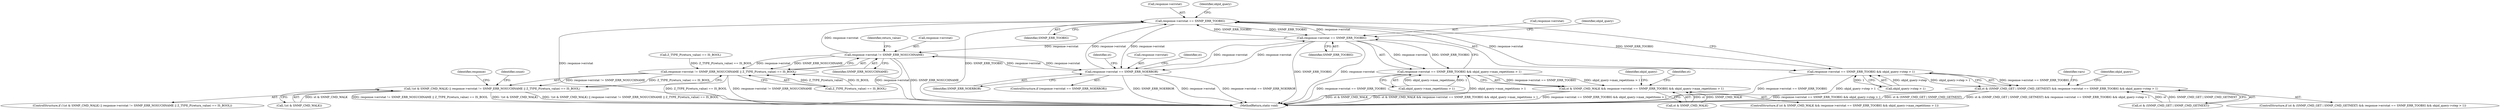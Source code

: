 digraph "0_php_cab1c3b3708eead315e033359d07049b23b147a3_5@pointer" {
"1001019" [label="(Call,response->errstat == SNMP_ERR_TOOBIG)"];
"1000976" [label="(Call,response->errstat != SNMP_ERR_NOSUCHNAME)"];
"1000947" [label="(Call,response->errstat == SNMP_ERR_TOOBIG)"];
"1000470" [label="(Call,response->errstat == SNMP_ERR_NOERROR)"];
"1001019" [label="(Call,response->errstat == SNMP_ERR_TOOBIG)"];
"1000946" [label="(Call,response->errstat == SNMP_ERR_TOOBIG && objid_query->max_repetitions > 1)"];
"1000942" [label="(Call,st & SNMP_CMD_WALK && response->errstat == SNMP_ERR_TOOBIG && objid_query->max_repetitions > 1)"];
"1000975" [label="(Call,response->errstat != SNMP_ERR_NOSUCHNAME || Z_TYPE_P(return_value) == IS_BOOL)"];
"1000970" [label="(Call,!(st & SNMP_CMD_WALK) || response->errstat != SNMP_ERR_NOSUCHNAME || Z_TYPE_P(return_value) == IS_BOOL)"];
"1001018" [label="(Call,response->errstat == SNMP_ERR_TOOBIG && objid_query->step > 1)"];
"1001012" [label="(Call,st & (SNMP_CMD_GET | SNMP_CMD_GETNEXT) && response->errstat == SNMP_ERR_TOOBIG && objid_query->step > 1)"];
"1000943" [label="(Call,st & SNMP_CMD_WALK)"];
"1000976" [label="(Call,response->errstat != SNMP_ERR_NOSUCHNAME)"];
"1001020" [label="(Call,response->errstat)"];
"1001023" [label="(Identifier,SNMP_ERR_TOOBIG)"];
"1000946" [label="(Call,response->errstat == SNMP_ERR_TOOBIG && objid_query->max_repetitions > 1)"];
"1000948" [label="(Call,response->errstat)"];
"1000954" [label="(Identifier,objid_query)"];
"1000952" [label="(Call,objid_query->max_repetitions > 1)"];
"1001152" [label="(Identifier,response)"];
"1001024" [label="(Call,objid_query->step > 1)"];
"1000474" [label="(Identifier,SNMP_ERR_NOERROR)"];
"1000971" [label="(Call,!(st & SNMP_CMD_WALK))"];
"1001011" [label="(ControlStructure,if (st & (SNMP_CMD_GET | SNMP_CMD_GETNEXT) && response->errstat == SNMP_ERR_TOOBIG && objid_query->step > 1))"];
"1001026" [label="(Identifier,objid_query)"];
"1001019" [label="(Call,response->errstat == SNMP_ERR_TOOBIG)"];
"1001012" [label="(Call,st & (SNMP_CMD_GET | SNMP_CMD_GETNEXT) && response->errstat == SNMP_ERR_TOOBIG && objid_query->step > 1)"];
"1000620" [label="(Call,Z_TYPE_P(return_value) == IS_BOOL)"];
"1001062" [label="(Identifier,vars)"];
"1000960" [label="(Identifier,objid_query)"];
"1000471" [label="(Call,response->errstat)"];
"1001158" [label="(MethodReturn,static void)"];
"1000983" [label="(Identifier,return_value)"];
"1000969" [label="(ControlStructure,if (!(st & SNMP_CMD_WALK) || response->errstat != SNMP_ERR_NOSUCHNAME || Z_TYPE_P(return_value) == IS_BOOL))"];
"1001013" [label="(Call,st & (SNMP_CMD_GET | SNMP_CMD_GETNEXT))"];
"1000470" [label="(Call,response->errstat == SNMP_ERR_NOERROR)"];
"1000980" [label="(Identifier,SNMP_ERR_NOSUCHNAME)"];
"1001018" [label="(Call,response->errstat == SNMP_ERR_TOOBIG && objid_query->step > 1)"];
"1000944" [label="(Identifier,st)"];
"1000947" [label="(Call,response->errstat == SNMP_ERR_TOOBIG)"];
"1000975" [label="(Call,response->errstat != SNMP_ERR_NOSUCHNAME || Z_TYPE_P(return_value) == IS_BOOL)"];
"1000977" [label="(Call,response->errstat)"];
"1000469" [label="(ControlStructure,if (response->errstat == SNMP_ERR_NOERROR))"];
"1000981" [label="(Call,Z_TYPE_P(return_value) == IS_BOOL)"];
"1001032" [label="(Identifier,objid_query)"];
"1000951" [label="(Identifier,SNMP_ERR_TOOBIG)"];
"1000989" [label="(Identifier,count)"];
"1000973" [label="(Identifier,st)"];
"1000942" [label="(Call,st & SNMP_CMD_WALK && response->errstat == SNMP_ERR_TOOBIG && objid_query->max_repetitions > 1)"];
"1000478" [label="(Identifier,st)"];
"1000970" [label="(Call,!(st & SNMP_CMD_WALK) || response->errstat != SNMP_ERR_NOSUCHNAME || Z_TYPE_P(return_value) == IS_BOOL)"];
"1000941" [label="(ControlStructure,if (st & SNMP_CMD_WALK && response->errstat == SNMP_ERR_TOOBIG && objid_query->max_repetitions > 1))"];
"1001019" -> "1001018"  [label="AST: "];
"1001019" -> "1001023"  [label="CFG: "];
"1001020" -> "1001019"  [label="AST: "];
"1001023" -> "1001019"  [label="AST: "];
"1001026" -> "1001019"  [label="CFG: "];
"1001018" -> "1001019"  [label="CFG: "];
"1001019" -> "1001158"  [label="DDG: response->errstat"];
"1001019" -> "1001158"  [label="DDG: SNMP_ERR_TOOBIG"];
"1001019" -> "1000470"  [label="DDG: response->errstat"];
"1001019" -> "1000947"  [label="DDG: SNMP_ERR_TOOBIG"];
"1001019" -> "1001018"  [label="DDG: response->errstat"];
"1001019" -> "1001018"  [label="DDG: SNMP_ERR_TOOBIG"];
"1000976" -> "1001019"  [label="DDG: response->errstat"];
"1000947" -> "1001019"  [label="DDG: response->errstat"];
"1000947" -> "1001019"  [label="DDG: SNMP_ERR_TOOBIG"];
"1000470" -> "1001019"  [label="DDG: response->errstat"];
"1000976" -> "1000975"  [label="AST: "];
"1000976" -> "1000980"  [label="CFG: "];
"1000977" -> "1000976"  [label="AST: "];
"1000980" -> "1000976"  [label="AST: "];
"1000983" -> "1000976"  [label="CFG: "];
"1000975" -> "1000976"  [label="CFG: "];
"1000976" -> "1001158"  [label="DDG: response->errstat"];
"1000976" -> "1001158"  [label="DDG: SNMP_ERR_NOSUCHNAME"];
"1000976" -> "1000470"  [label="DDG: response->errstat"];
"1000976" -> "1000975"  [label="DDG: response->errstat"];
"1000976" -> "1000975"  [label="DDG: SNMP_ERR_NOSUCHNAME"];
"1000947" -> "1000976"  [label="DDG: response->errstat"];
"1000470" -> "1000976"  [label="DDG: response->errstat"];
"1000947" -> "1000946"  [label="AST: "];
"1000947" -> "1000951"  [label="CFG: "];
"1000948" -> "1000947"  [label="AST: "];
"1000951" -> "1000947"  [label="AST: "];
"1000954" -> "1000947"  [label="CFG: "];
"1000946" -> "1000947"  [label="CFG: "];
"1000947" -> "1001158"  [label="DDG: response->errstat"];
"1000947" -> "1001158"  [label="DDG: SNMP_ERR_TOOBIG"];
"1000947" -> "1000470"  [label="DDG: response->errstat"];
"1000947" -> "1000946"  [label="DDG: response->errstat"];
"1000947" -> "1000946"  [label="DDG: SNMP_ERR_TOOBIG"];
"1000470" -> "1000947"  [label="DDG: response->errstat"];
"1000470" -> "1000469"  [label="AST: "];
"1000470" -> "1000474"  [label="CFG: "];
"1000471" -> "1000470"  [label="AST: "];
"1000474" -> "1000470"  [label="AST: "];
"1000478" -> "1000470"  [label="CFG: "];
"1000944" -> "1000470"  [label="CFG: "];
"1000470" -> "1001158"  [label="DDG: SNMP_ERR_NOERROR"];
"1000470" -> "1001158"  [label="DDG: response->errstat"];
"1000470" -> "1001158"  [label="DDG: response->errstat == SNMP_ERR_NOERROR"];
"1000946" -> "1000942"  [label="AST: "];
"1000946" -> "1000952"  [label="CFG: "];
"1000952" -> "1000946"  [label="AST: "];
"1000942" -> "1000946"  [label="CFG: "];
"1000946" -> "1001158"  [label="DDG: objid_query->max_repetitions > 1"];
"1000946" -> "1001158"  [label="DDG: response->errstat == SNMP_ERR_TOOBIG"];
"1000946" -> "1000942"  [label="DDG: response->errstat == SNMP_ERR_TOOBIG"];
"1000946" -> "1000942"  [label="DDG: objid_query->max_repetitions > 1"];
"1000952" -> "1000946"  [label="DDG: objid_query->max_repetitions"];
"1000952" -> "1000946"  [label="DDG: 1"];
"1000942" -> "1000941"  [label="AST: "];
"1000942" -> "1000943"  [label="CFG: "];
"1000943" -> "1000942"  [label="AST: "];
"1000960" -> "1000942"  [label="CFG: "];
"1000973" -> "1000942"  [label="CFG: "];
"1000942" -> "1001158"  [label="DDG: st & SNMP_CMD_WALK && response->errstat == SNMP_ERR_TOOBIG && objid_query->max_repetitions > 1"];
"1000942" -> "1001158"  [label="DDG: response->errstat == SNMP_ERR_TOOBIG && objid_query->max_repetitions > 1"];
"1000942" -> "1001158"  [label="DDG: st & SNMP_CMD_WALK"];
"1000943" -> "1000942"  [label="DDG: st"];
"1000943" -> "1000942"  [label="DDG: SNMP_CMD_WALK"];
"1000975" -> "1000970"  [label="AST: "];
"1000975" -> "1000981"  [label="CFG: "];
"1000981" -> "1000975"  [label="AST: "];
"1000970" -> "1000975"  [label="CFG: "];
"1000975" -> "1001158"  [label="DDG: Z_TYPE_P(return_value) == IS_BOOL"];
"1000975" -> "1001158"  [label="DDG: response->errstat != SNMP_ERR_NOSUCHNAME"];
"1000975" -> "1000970"  [label="DDG: response->errstat != SNMP_ERR_NOSUCHNAME"];
"1000975" -> "1000970"  [label="DDG: Z_TYPE_P(return_value) == IS_BOOL"];
"1000620" -> "1000975"  [label="DDG: Z_TYPE_P(return_value) == IS_BOOL"];
"1000981" -> "1000975"  [label="DDG: Z_TYPE_P(return_value)"];
"1000981" -> "1000975"  [label="DDG: IS_BOOL"];
"1000970" -> "1000969"  [label="AST: "];
"1000970" -> "1000971"  [label="CFG: "];
"1000971" -> "1000970"  [label="AST: "];
"1000989" -> "1000970"  [label="CFG: "];
"1001152" -> "1000970"  [label="CFG: "];
"1000970" -> "1001158"  [label="DDG: response->errstat != SNMP_ERR_NOSUCHNAME || Z_TYPE_P(return_value) == IS_BOOL"];
"1000970" -> "1001158"  [label="DDG: !(st & SNMP_CMD_WALK)"];
"1000970" -> "1001158"  [label="DDG: !(st & SNMP_CMD_WALK) || response->errstat != SNMP_ERR_NOSUCHNAME || Z_TYPE_P(return_value) == IS_BOOL"];
"1000971" -> "1000970"  [label="DDG: st & SNMP_CMD_WALK"];
"1001018" -> "1001012"  [label="AST: "];
"1001018" -> "1001024"  [label="CFG: "];
"1001024" -> "1001018"  [label="AST: "];
"1001012" -> "1001018"  [label="CFG: "];
"1001018" -> "1001158"  [label="DDG: objid_query->step > 1"];
"1001018" -> "1001158"  [label="DDG: response->errstat == SNMP_ERR_TOOBIG"];
"1001018" -> "1001012"  [label="DDG: response->errstat == SNMP_ERR_TOOBIG"];
"1001018" -> "1001012"  [label="DDG: objid_query->step > 1"];
"1001024" -> "1001018"  [label="DDG: objid_query->step"];
"1001024" -> "1001018"  [label="DDG: 1"];
"1001012" -> "1001011"  [label="AST: "];
"1001012" -> "1001013"  [label="CFG: "];
"1001013" -> "1001012"  [label="AST: "];
"1001032" -> "1001012"  [label="CFG: "];
"1001062" -> "1001012"  [label="CFG: "];
"1001012" -> "1001158"  [label="DDG: st & (SNMP_CMD_GET | SNMP_CMD_GETNEXT) && response->errstat == SNMP_ERR_TOOBIG && objid_query->step > 1"];
"1001012" -> "1001158"  [label="DDG: response->errstat == SNMP_ERR_TOOBIG && objid_query->step > 1"];
"1001012" -> "1001158"  [label="DDG: st & (SNMP_CMD_GET | SNMP_CMD_GETNEXT)"];
"1001013" -> "1001012"  [label="DDG: st"];
"1001013" -> "1001012"  [label="DDG: SNMP_CMD_GET | SNMP_CMD_GETNEXT"];
}
